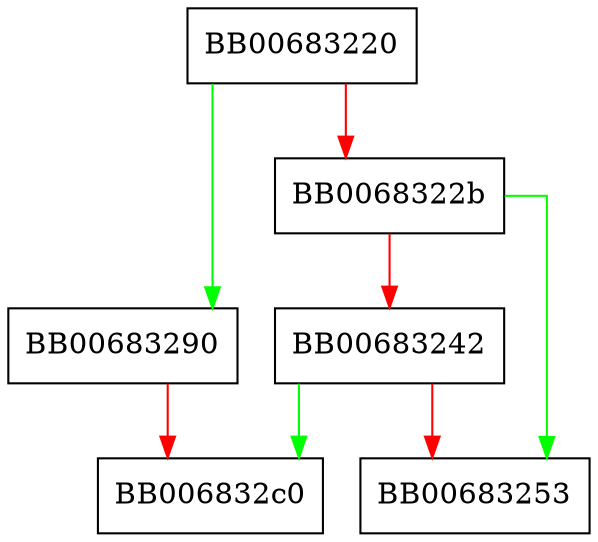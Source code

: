 digraph X509_sign_ctx {
  node [shape="box"];
  graph [splines=ortho];
  BB00683220 -> BB00683290 [color="green"];
  BB00683220 -> BB0068322b [color="red"];
  BB0068322b -> BB00683253 [color="green"];
  BB0068322b -> BB00683242 [color="red"];
  BB00683242 -> BB006832c0 [color="green"];
  BB00683242 -> BB00683253 [color="red"];
  BB00683290 -> BB006832c0 [color="red"];
}